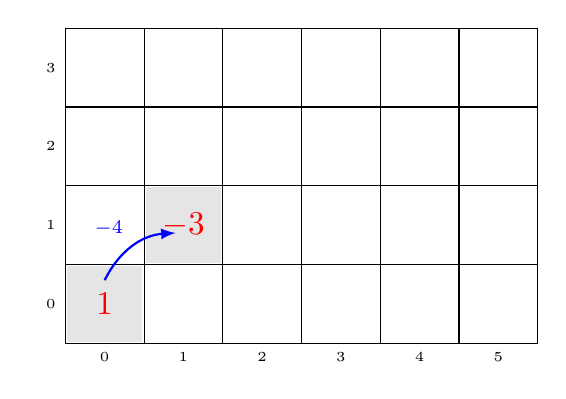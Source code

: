 \tikzstyle{arrow} = [->,>=latex,thick,blue]
\begin{tikzpicture}[scale=1]

\def\xmax{5}
\def\ymax{3}
\pgfmathsetmacro\xmaxplus{int(\xmax +1)}
\pgfmathsetmacro\ymaxplus{int(\ymax +1)}

\newcommand{\pixel}[2]{\fill[black!10] (#1-0.48,#2-0.48) rectangle ++(0.96,0.96);}

\newcommand{\cross}[3]{
\draw[black,very thick] (#1-0.2,#2)--++(0.4,0);
\draw[black,very thick] (#1,#2-0.2)--++(0,0.4);
\node[black, below right] at (#1,#2) {#3};
}

\draw[thin,xshift=-0.5cm,yshift=-0.5cm] (0,0) grid (\xmaxplus,\ymaxplus);

%\draw[arrow,thick] (0,0)--(\xmax+1,0) node[right]{$i$};
%\draw[arrow,thick] (0,0)--(0,\ymax+1) node[above]{$j$};

\foreach \x in {0,...,\xmax}{
    \node[below] at (\x,-0.5) {\tiny $\x$};
}
\foreach \y in {0,...,\ymax}{
    \node[left] at (-0.5,\y) {\tiny $\y$};
}

% Pixel of the segments from (0,0) to (a,b)
\pgfmathsetmacro\a{\xmax}
\pgfmathsetmacro\b{\ymax}

% \foreach \i in {0,...,\a}{
%   \pgfmathtruncatemacro\j{round(\i*\b/\a-0.01)};
%   \pixel{\i}{\j}; 
% } 

% Rk : the "-0.01" is because round(0.5)=1 and we want round(0.5)=0

%\cross{0}{0}{$\mathbf{A}$};
%\cross{\a}{\b}{$\mathbf{B}$};

\pixel{0}{0};
\pixel{1}{1};


\node[red,scale=1.2] at (0,0) {$1$};
\draw[arrow] (0,0.3) to[bend left]node[midway, above left] {\scriptsize $-4$} ++(0.9,0.6) ;
\node[red,scale=1.2] at (1,1) {$-3$};
% \draw[arrow] (1,1.3) to[bend left] node[midway, above left] {\footnotesize $+6$} ++(0.9,0) ;
% \node[red,scale=1.2] at (2,1) {$3$};
% \draw[arrow] (2,1.3) to[bend left]node[midway, above left] {\footnotesize $-4$} ++(0.9,0.6) ;
% \node[red,scale=1.2] at (3,2) {$-1$};
% \draw[arrow] (3,2.3) to[bend left] node[midway, above left] {\footnotesize $+6$} ++(0.9,0) ;
% \node[red,scale=1.2] at (4,2) {$5$};
% \draw[arrow] (4,2.3) to[bend left]node[midway, above left] {\footnotesize $-4$} ++(0.9,0.6) ;
% \node[red,scale=1.2] at (5,3) {$1$};
\end{tikzpicture}